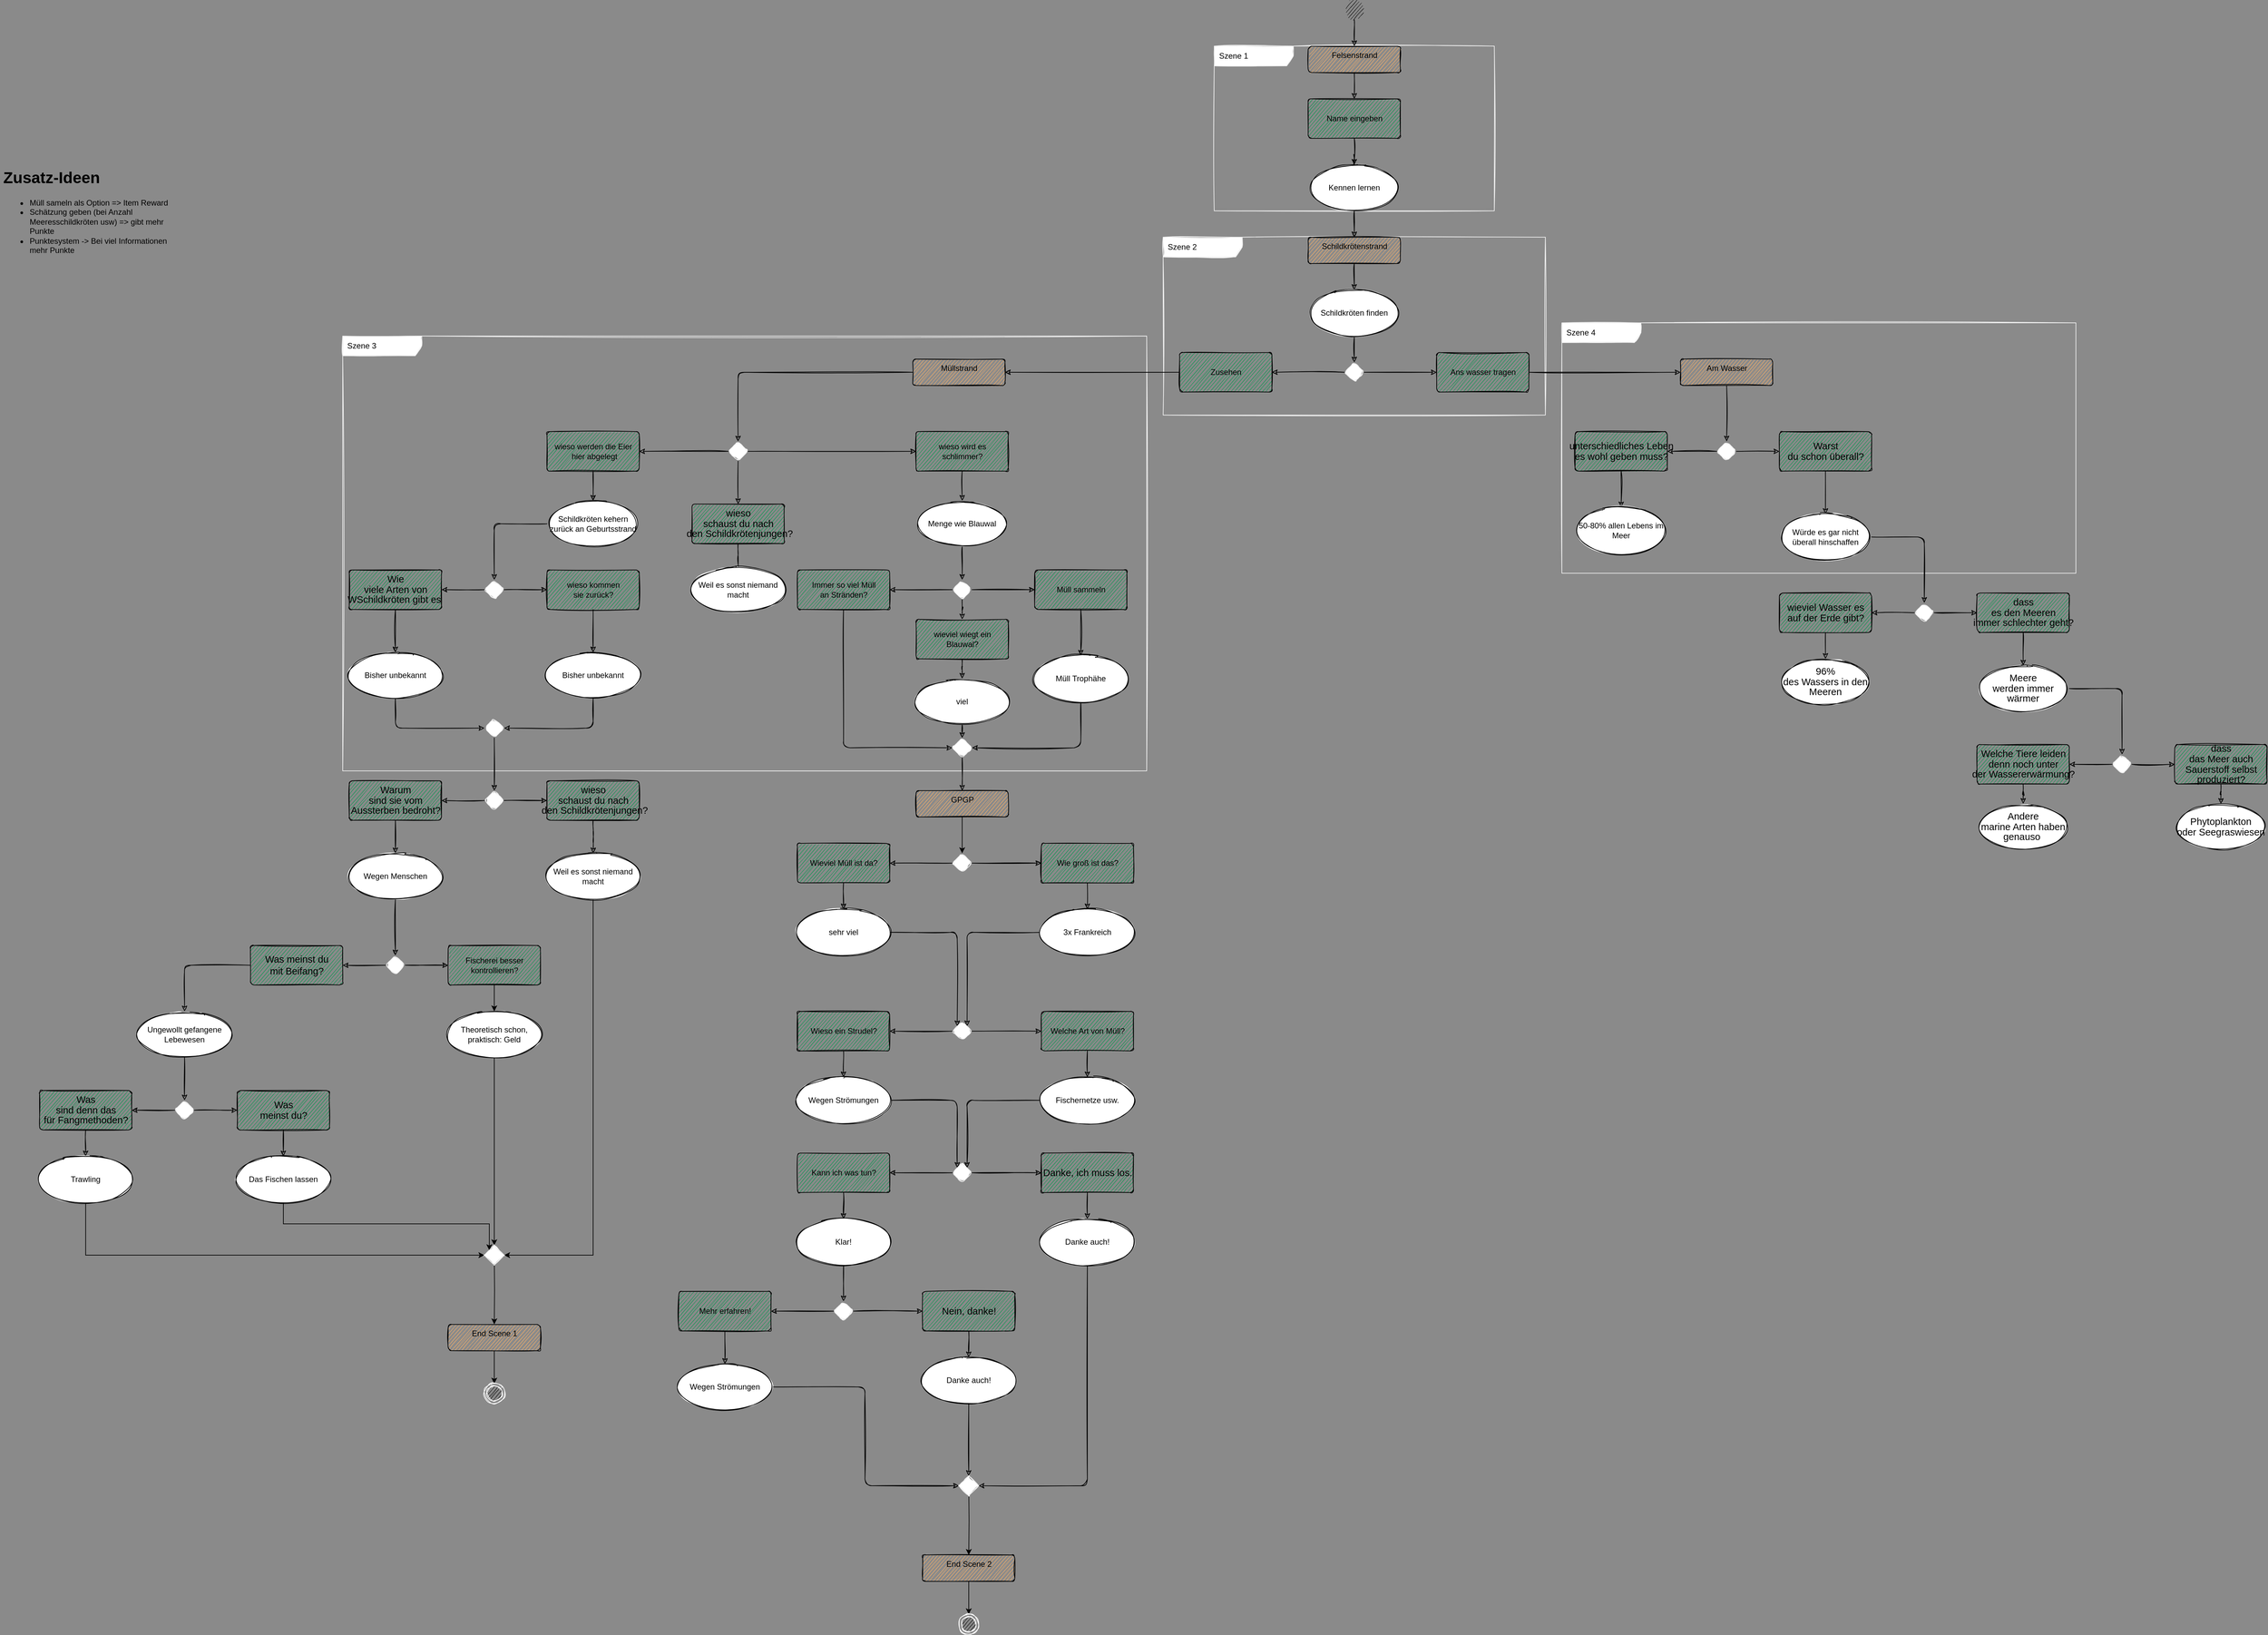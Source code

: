 <mxfile>
    <diagram id="oxPeWYvmzQ2fhBfpnkjk" name="Page-1">
        <mxGraphModel dx="3921" dy="726" grid="1" gridSize="10" guides="1" tooltips="1" connect="1" arrows="1" fold="1" page="1" pageScale="1" pageWidth="850" pageHeight="1100" background="#8A8A8A" math="0" shadow="0">
            <root>
                <mxCell id="0"/>
                <mxCell id="1" parent="0"/>
                <mxCell id="148" value="Szene 3&amp;nbsp;" style="shape=umlFrame;whiteSpace=wrap;html=1;width=120;height=30;boundedLbl=1;verticalAlign=middle;align=left;spacingLeft=5;strokeColor=#F0F0F0;rounded=1;sketch=1;" parent="1" vertex="1">
                    <mxGeometry x="-1360" y="550" width="1220" height="660" as="geometry"/>
                </mxCell>
                <mxCell id="146" value="Szene 4" style="shape=umlFrame;whiteSpace=wrap;html=1;width=120;height=30;boundedLbl=1;verticalAlign=middle;align=left;spacingLeft=5;strokeColor=#F0F0F0;rounded=1;sketch=1;" parent="1" vertex="1">
                    <mxGeometry x="490" y="530" width="780" height="380" as="geometry"/>
                </mxCell>
                <mxCell id="20" value="Szene 2" style="shape=umlFrame;whiteSpace=wrap;html=1;width=120;height=30;boundedLbl=1;verticalAlign=middle;align=left;spacingLeft=5;strokeColor=#F0F0F0;rounded=1;sketch=1;" parent="1" vertex="1">
                    <mxGeometry x="-115" y="400" width="580" height="270" as="geometry"/>
                </mxCell>
                <mxCell id="18" value="Szene 1" style="shape=umlFrame;whiteSpace=wrap;html=1;width=120;height=30;boundedLbl=1;verticalAlign=middle;align=left;spacingLeft=5;strokeColor=#F0F0F0;rounded=1;sketch=1;" parent="1" vertex="1">
                    <mxGeometry x="-37.5" y="110" width="425" height="250" as="geometry"/>
                </mxCell>
                <mxCell id="13" style="edgeStyle=orthogonalEdgeStyle;orthogonalLoop=1;jettySize=auto;html=1;entryX=0.5;entryY=0;entryDx=0;entryDy=0;sketch=1;" parent="1" source="2" target="12" edge="1">
                    <mxGeometry relative="1" as="geometry"/>
                </mxCell>
                <mxCell id="2" value="" style="ellipse;fillColor=#000000;strokeColor=none;rounded=1;sketch=1;" parent="1" vertex="1">
                    <mxGeometry x="160" y="40" width="30" height="30" as="geometry"/>
                </mxCell>
                <mxCell id="9" style="edgeStyle=orthogonalEdgeStyle;orthogonalLoop=1;jettySize=auto;html=1;sketch=1;" parent="1" source="4" target="8" edge="1">
                    <mxGeometry relative="1" as="geometry"/>
                </mxCell>
                <mxCell id="4" value="Name eingeben" style="html=1;align=center;verticalAlign=middle;absoluteArcSize=1;arcSize=10;dashed=0;fillColor=#00994D;rounded=1;sketch=1;" parent="1" vertex="1">
                    <mxGeometry x="105" y="190" width="140" height="60" as="geometry"/>
                </mxCell>
                <mxCell id="11" style="edgeStyle=orthogonalEdgeStyle;orthogonalLoop=1;jettySize=auto;html=1;entryX=0.5;entryY=0;entryDx=0;entryDy=0;sketch=1;" parent="1" source="8" edge="1">
                    <mxGeometry relative="1" as="geometry">
                        <mxPoint x="175" y="310" as="targetPoint"/>
                    </mxGeometry>
                </mxCell>
                <mxCell id="16" style="edgeStyle=orthogonalEdgeStyle;orthogonalLoop=1;jettySize=auto;html=1;entryX=0.5;entryY=0;entryDx=0;entryDy=0;sketch=1;" parent="1" source="8" target="15" edge="1">
                    <mxGeometry relative="1" as="geometry"/>
                </mxCell>
                <mxCell id="8" value="Kennen lernen" style="ellipse;whiteSpace=wrap;html=1;rounded=1;sketch=1;" parent="1" vertex="1">
                    <mxGeometry x="105" y="290" width="140" height="70" as="geometry"/>
                </mxCell>
                <mxCell id="14" style="edgeStyle=orthogonalEdgeStyle;orthogonalLoop=1;jettySize=auto;html=1;sketch=1;" parent="1" source="12" target="4" edge="1">
                    <mxGeometry relative="1" as="geometry"/>
                </mxCell>
                <mxCell id="12" value="Felsenstrand" style="html=1;align=center;verticalAlign=top;absoluteArcSize=1;arcSize=10;dashed=0;fillColor=#FFB366;rounded=1;sketch=1;" parent="1" vertex="1">
                    <mxGeometry x="105" y="110" width="140" height="40" as="geometry"/>
                </mxCell>
                <mxCell id="23" style="edgeStyle=orthogonalEdgeStyle;orthogonalLoop=1;jettySize=auto;html=1;sketch=1;" parent="1" source="15" target="22" edge="1">
                    <mxGeometry relative="1" as="geometry"/>
                </mxCell>
                <mxCell id="15" value="Schildkrötenstrand" style="html=1;align=center;verticalAlign=top;absoluteArcSize=1;arcSize=10;dashed=0;fillColor=#FFB366;rounded=1;sketch=1;" parent="1" vertex="1">
                    <mxGeometry x="105" y="400" width="140" height="40" as="geometry"/>
                </mxCell>
                <mxCell id="25" style="edgeStyle=orthogonalEdgeStyle;orthogonalLoop=1;jettySize=auto;html=1;entryX=0.5;entryY=0;entryDx=0;entryDy=0;sketch=1;" parent="1" source="22" target="24" edge="1">
                    <mxGeometry relative="1" as="geometry"/>
                </mxCell>
                <mxCell id="22" value="Schildkröten finden" style="ellipse;whiteSpace=wrap;html=1;rounded=1;sketch=1;" parent="1" vertex="1">
                    <mxGeometry x="105" y="480" width="140" height="70" as="geometry"/>
                </mxCell>
                <mxCell id="30" style="edgeStyle=orthogonalEdgeStyle;orthogonalLoop=1;jettySize=auto;html=1;sketch=1;" parent="1" source="24" target="28" edge="1">
                    <mxGeometry relative="1" as="geometry"/>
                </mxCell>
                <mxCell id="32" style="edgeStyle=orthogonalEdgeStyle;orthogonalLoop=1;jettySize=auto;html=1;sketch=1;" parent="1" source="24" target="31" edge="1">
                    <mxGeometry relative="1" as="geometry"/>
                </mxCell>
                <mxCell id="24" value="" style="rhombus;strokeColor=#F0F0F0;rounded=1;sketch=1;" parent="1" vertex="1">
                    <mxGeometry x="160" y="590" width="30" height="30" as="geometry"/>
                </mxCell>
                <mxCell id="34" style="edgeStyle=orthogonalEdgeStyle;orthogonalLoop=1;jettySize=auto;html=1;entryX=1;entryY=0.5;entryDx=0;entryDy=0;entryPerimeter=0;sketch=1;" parent="1" source="28" target="149" edge="1">
                    <mxGeometry relative="1" as="geometry">
                        <mxPoint x="-355" y="605" as="targetPoint"/>
                    </mxGeometry>
                </mxCell>
                <mxCell id="28" value="Zusehen" style="html=1;align=center;verticalAlign=middle;absoluteArcSize=1;arcSize=10;dashed=0;fillColor=#00994D;rounded=1;sketch=1;" parent="1" vertex="1">
                    <mxGeometry x="-90" y="575" width="140" height="60" as="geometry"/>
                </mxCell>
                <mxCell id="59" style="edgeStyle=orthogonalEdgeStyle;orthogonalLoop=1;jettySize=auto;html=1;entryX=0;entryY=0.5;entryDx=0;entryDy=0;sketch=1;" parent="1" source="31" target="147" edge="1">
                    <mxGeometry relative="1" as="geometry">
                        <mxPoint x="670" y="605" as="targetPoint"/>
                    </mxGeometry>
                </mxCell>
                <mxCell id="31" value="Ans wasser tragen" style="html=1;align=center;verticalAlign=middle;absoluteArcSize=1;arcSize=10;dashed=0;fillColor=#00994D;rounded=1;sketch=1;" parent="1" vertex="1">
                    <mxGeometry x="300" y="575" width="140" height="60" as="geometry"/>
                </mxCell>
                <mxCell id="36" style="edgeStyle=orthogonalEdgeStyle;orthogonalLoop=1;jettySize=auto;html=1;entryX=0.5;entryY=0;entryDx=0;entryDy=0;exitX=0;exitY=0.5;exitDx=0;exitDy=0;sketch=1;" parent="1" source="149" target="35" edge="1">
                    <mxGeometry relative="1" as="geometry">
                        <mxPoint x="-495" y="605" as="sourcePoint"/>
                    </mxGeometry>
                </mxCell>
                <mxCell id="38" style="edgeStyle=orthogonalEdgeStyle;orthogonalLoop=1;jettySize=auto;html=1;entryX=0;entryY=0.5;entryDx=0;entryDy=0;sketch=1;" parent="1" source="35" target="37" edge="1">
                    <mxGeometry relative="1" as="geometry"/>
                </mxCell>
                <mxCell id="40" style="edgeStyle=orthogonalEdgeStyle;orthogonalLoop=1;jettySize=auto;html=1;sketch=1;" parent="1" source="35" target="39" edge="1">
                    <mxGeometry relative="1" as="geometry"/>
                </mxCell>
                <mxCell id="122" style="edgeStyle=orthogonalEdgeStyle;orthogonalLoop=1;jettySize=auto;html=1;sketch=1;entryX=0.5;entryY=0;entryDx=0;entryDy=0;" parent="1" source="35" target="166" edge="1">
                    <mxGeometry relative="1" as="geometry">
                        <mxPoint x="-755" y="1245" as="targetPoint"/>
                    </mxGeometry>
                </mxCell>
                <mxCell id="35" value="" style="rhombus;strokeColor=#F0F0F0;rounded=1;sketch=1;" parent="1" vertex="1">
                    <mxGeometry x="-775" y="710" width="30" height="30" as="geometry"/>
                </mxCell>
                <mxCell id="43" style="edgeStyle=orthogonalEdgeStyle;orthogonalLoop=1;jettySize=auto;html=1;entryX=0.5;entryY=0;entryDx=0;entryDy=0;sketch=1;" parent="1" source="37" target="42" edge="1">
                    <mxGeometry relative="1" as="geometry"/>
                </mxCell>
                <mxCell id="37" value="wieso wird es &lt;br&gt;schlimmer?" style="html=1;align=center;verticalAlign=middle;absoluteArcSize=1;arcSize=10;dashed=0;fillColor=#00994D;rounded=1;sketch=1;" parent="1" vertex="1">
                    <mxGeometry x="-490" y="695" width="140" height="60" as="geometry"/>
                </mxCell>
                <mxCell id="96" style="edgeStyle=orthogonalEdgeStyle;orthogonalLoop=1;jettySize=auto;html=1;exitX=0.5;exitY=1;exitDx=0;exitDy=0;sketch=1;" parent="1" source="39" target="95" edge="1">
                    <mxGeometry relative="1" as="geometry"/>
                </mxCell>
                <mxCell id="39" value="wieso werden die Eier&lt;br&gt;&amp;nbsp;hier abgelegt" style="html=1;align=center;verticalAlign=middle;absoluteArcSize=1;arcSize=10;dashed=0;fillColor=#00994D;rounded=1;sketch=1;" parent="1" vertex="1">
                    <mxGeometry x="-1050" y="695" width="140" height="60" as="geometry"/>
                </mxCell>
                <mxCell id="46" style="edgeStyle=orthogonalEdgeStyle;orthogonalLoop=1;jettySize=auto;html=1;entryX=0.5;entryY=0;entryDx=0;entryDy=0;sketch=1;" parent="1" source="41" target="45" edge="1">
                    <mxGeometry relative="1" as="geometry"/>
                </mxCell>
                <mxCell id="53" value="" style="edgeStyle=orthogonalEdgeStyle;orthogonalLoop=1;jettySize=auto;html=1;sketch=1;" parent="1" source="41" target="47" edge="1">
                    <mxGeometry relative="1" as="geometry"/>
                </mxCell>
                <mxCell id="159" style="edgeStyle=orthogonalEdgeStyle;orthogonalLoop=1;jettySize=auto;html=1;entryX=0;entryY=0.5;entryDx=0;entryDy=0;sketch=1;" parent="1" source="41" target="158" edge="1">
                    <mxGeometry relative="1" as="geometry"/>
                </mxCell>
                <mxCell id="41" value="" style="rhombus;strokeColor=#F0F0F0;rounded=1;sketch=1;" parent="1" vertex="1">
                    <mxGeometry x="-435" y="920" width="30" height="30" as="geometry"/>
                </mxCell>
                <mxCell id="44" style="edgeStyle=orthogonalEdgeStyle;orthogonalLoop=1;jettySize=auto;html=1;entryX=0.5;entryY=0;entryDx=0;entryDy=0;sketch=1;" parent="1" source="42" target="41" edge="1">
                    <mxGeometry relative="1" as="geometry"/>
                </mxCell>
                <mxCell id="42" value="Menge wie Blauwal" style="ellipse;whiteSpace=wrap;html=1;rounded=1;sketch=1;" parent="1" vertex="1">
                    <mxGeometry x="-490" y="800" width="140" height="70" as="geometry"/>
                </mxCell>
                <mxCell id="52" style="edgeStyle=orthogonalEdgeStyle;orthogonalLoop=1;jettySize=auto;html=1;entryX=0.5;entryY=0;entryDx=0;entryDy=0;exitX=0.5;exitY=1;exitDx=0;exitDy=0;sketch=1;startArrow=none;" parent="1" source="182" target="150" edge="1">
                    <mxGeometry relative="1" as="geometry">
                        <mxPoint x="-405" y="1055" as="targetPoint"/>
                    </mxGeometry>
                </mxCell>
                <mxCell id="184" style="edgeStyle=orthogonalEdgeStyle;rounded=1;orthogonalLoop=1;jettySize=auto;html=1;startArrow=none;startFill=0;sketch=1;" edge="1" parent="1" source="45" target="182">
                    <mxGeometry relative="1" as="geometry"/>
                </mxCell>
                <mxCell id="45" value="wieviel wiegt ein &lt;br&gt;Blauwal?" style="html=1;align=center;verticalAlign=middle;absoluteArcSize=1;arcSize=10;dashed=0;fillColor=#00994D;rounded=1;sketch=1;" parent="1" vertex="1">
                    <mxGeometry x="-490" y="980" width="140" height="60" as="geometry"/>
                </mxCell>
                <mxCell id="57" style="edgeStyle=orthogonalEdgeStyle;orthogonalLoop=1;jettySize=auto;html=1;entryX=0;entryY=0.5;entryDx=0;entryDy=0;exitX=0.5;exitY=1;exitDx=0;exitDy=0;sketch=1;" parent="1" source="47" target="150" edge="1">
                    <mxGeometry relative="1" as="geometry">
                        <mxPoint x="-505" y="1100" as="targetPoint"/>
                    </mxGeometry>
                </mxCell>
                <mxCell id="47" value="Immer so viel Müll&lt;br&gt;an Stränden?" style="html=1;align=center;verticalAlign=middle;absoluteArcSize=1;arcSize=10;dashed=0;fillColor=#00994D;rounded=1;sketch=1;" parent="1" vertex="1">
                    <mxGeometry x="-670" y="905" width="140" height="60" as="geometry"/>
                </mxCell>
                <mxCell id="67" style="edgeStyle=orthogonalEdgeStyle;orthogonalLoop=1;jettySize=auto;html=1;entryX=0.5;entryY=0;entryDx=0;entryDy=0;exitX=0.5;exitY=1;exitDx=0;exitDy=0;sketch=1;" parent="1" source="147" target="64" edge="1">
                    <mxGeometry relative="1" as="geometry">
                        <mxPoint x="740" y="640" as="sourcePoint"/>
                    </mxGeometry>
                </mxCell>
                <mxCell id="62" style="edgeStyle=orthogonalEdgeStyle;orthogonalLoop=1;jettySize=auto;html=1;entryX=0;entryY=0.5;entryDx=0;entryDy=0;sketch=1;" parent="1" source="64" target="65" edge="1">
                    <mxGeometry relative="1" as="geometry"/>
                </mxCell>
                <mxCell id="63" style="edgeStyle=orthogonalEdgeStyle;orthogonalLoop=1;jettySize=auto;html=1;entryX=1;entryY=0.5;entryDx=0;entryDy=0;sketch=1;" parent="1" source="64" target="66" edge="1">
                    <mxGeometry relative="1" as="geometry">
                        <mxPoint x="530" y="725" as="targetPoint"/>
                    </mxGeometry>
                </mxCell>
                <mxCell id="64" value="" style="rhombus;strokeColor=#F0F0F0;rounded=1;sketch=1;" parent="1" vertex="1">
                    <mxGeometry x="725" y="710" width="30" height="30" as="geometry"/>
                </mxCell>
                <mxCell id="71" style="edgeStyle=orthogonalEdgeStyle;orthogonalLoop=1;jettySize=auto;html=1;entryX=0.5;entryY=0;entryDx=0;entryDy=0;sketch=1;" parent="1" source="65" target="70" edge="1">
                    <mxGeometry relative="1" as="geometry"/>
                </mxCell>
                <mxCell id="65" value="&lt;span lang=&quot;DE&quot; style=&quot;font-size: 11.0pt ; line-height: 107% ; font-family: &amp;#34;calibri&amp;#34; , sans-serif&quot;&gt;Warst&lt;br/&gt;du schon überall?&lt;/span&gt;" style="html=1;align=center;verticalAlign=middle;absoluteArcSize=1;arcSize=10;dashed=0;fillColor=#00994D;rounded=1;sketch=1;" parent="1" vertex="1">
                    <mxGeometry x="820" y="695" width="140" height="60" as="geometry"/>
                </mxCell>
                <mxCell id="69" style="edgeStyle=orthogonalEdgeStyle;orthogonalLoop=1;jettySize=auto;html=1;sketch=1;" parent="1" source="66" target="68" edge="1">
                    <mxGeometry relative="1" as="geometry"/>
                </mxCell>
                <mxCell id="66" value="&lt;span lang=&quot;DE&quot; style=&quot;font-size: 11.0pt ; line-height: 107% ; font-family: &amp;#34;calibri&amp;#34; , sans-serif&quot;&gt;unterschiedliches Leben &lt;br&gt;es wohl geben muss?&lt;/span&gt;" style="html=1;align=center;verticalAlign=middle;absoluteArcSize=1;arcSize=10;dashed=0;fillColor=#00994D;rounded=1;sketch=1;" parent="1" vertex="1">
                    <mxGeometry x="510" y="695" width="140" height="60" as="geometry"/>
                </mxCell>
                <mxCell id="68" value="50-80% allen Lebens im Meer" style="ellipse;whiteSpace=wrap;html=1;rounded=1;sketch=1;" parent="1" vertex="1">
                    <mxGeometry x="510" y="810" width="140" height="70" as="geometry"/>
                </mxCell>
                <mxCell id="79" style="edgeStyle=orthogonalEdgeStyle;orthogonalLoop=1;jettySize=auto;html=1;entryX=0.5;entryY=0;entryDx=0;entryDy=0;sketch=1;" parent="1" source="70" target="76" edge="1">
                    <mxGeometry relative="1" as="geometry"/>
                </mxCell>
                <mxCell id="70" value="Würde es gar nicht überall hinschaffen" style="ellipse;whiteSpace=wrap;html=1;rounded=1;sketch=1;" parent="1" vertex="1">
                    <mxGeometry x="820" y="820" width="140" height="70" as="geometry"/>
                </mxCell>
                <mxCell id="74" style="edgeStyle=orthogonalEdgeStyle;orthogonalLoop=1;jettySize=auto;html=1;entryX=0;entryY=0.5;entryDx=0;entryDy=0;sketch=1;" parent="1" source="76" target="77" edge="1">
                    <mxGeometry relative="1" as="geometry"/>
                </mxCell>
                <mxCell id="75" style="edgeStyle=orthogonalEdgeStyle;orthogonalLoop=1;jettySize=auto;html=1;sketch=1;" parent="1" source="76" target="78" edge="1">
                    <mxGeometry relative="1" as="geometry"/>
                </mxCell>
                <mxCell id="76" value="" style="rhombus;strokeColor=#F0F0F0;rounded=1;sketch=1;" parent="1" vertex="1">
                    <mxGeometry x="1025" y="955" width="30" height="30" as="geometry"/>
                </mxCell>
                <mxCell id="83" style="edgeStyle=orthogonalEdgeStyle;orthogonalLoop=1;jettySize=auto;html=1;entryX=0.5;entryY=0;entryDx=0;entryDy=0;sketch=1;" parent="1" source="77" target="82" edge="1">
                    <mxGeometry relative="1" as="geometry"/>
                </mxCell>
                <mxCell id="77" value="&lt;span lang=&quot;DE&quot; style=&quot;font-size: 11.0pt ; line-height: 107% ; font-family: &amp;#34;calibri&amp;#34; , sans-serif&quot;&gt;dass&lt;br/&gt;es den Meeren &lt;br&gt;immer schlechter geht?&lt;/span&gt;" style="html=1;align=center;verticalAlign=middle;absoluteArcSize=1;arcSize=10;dashed=0;fillColor=#00994D;rounded=1;sketch=1;" parent="1" vertex="1">
                    <mxGeometry x="1120" y="940" width="140" height="60" as="geometry"/>
                </mxCell>
                <mxCell id="81" style="edgeStyle=orthogonalEdgeStyle;orthogonalLoop=1;jettySize=auto;html=1;entryX=0.5;entryY=0;entryDx=0;entryDy=0;sketch=1;" parent="1" source="78" target="80" edge="1">
                    <mxGeometry relative="1" as="geometry"/>
                </mxCell>
                <mxCell id="78" value="&lt;span lang=&quot;DE&quot; style=&quot;font-size: 11.0pt ; line-height: 107% ; font-family: &amp;#34;calibri&amp;#34; , sans-serif&quot;&gt;&lt;span lang=&quot;DE&quot; style=&quot;font-size: 11.0pt ; line-height: 107% ; font-family: &amp;#34;calibri&amp;#34; , sans-serif&quot;&gt;wieviel Wasser es &lt;br&gt;auf der Erde gibt?&lt;/span&gt;&lt;br&gt;&lt;/span&gt;" style="html=1;align=center;verticalAlign=middle;absoluteArcSize=1;arcSize=10;dashed=0;fillColor=#00994D;rounded=1;sketch=1;" parent="1" vertex="1">
                    <mxGeometry x="820" y="940" width="140" height="60" as="geometry"/>
                </mxCell>
                <mxCell id="80" value="&lt;span lang=&quot;DE&quot; style=&quot;font-size: 11.0pt ; line-height: 107% ; font-family: &amp;#34;calibri&amp;#34; , sans-serif&quot;&gt;96%&lt;br/&gt;des Wassers in den Meeren&lt;/span&gt;" style="ellipse;whiteSpace=wrap;html=1;rounded=1;sketch=1;" parent="1" vertex="1">
                    <mxGeometry x="820" y="1040" width="140" height="70" as="geometry"/>
                </mxCell>
                <mxCell id="90" style="edgeStyle=orthogonalEdgeStyle;orthogonalLoop=1;jettySize=auto;html=1;entryX=0.5;entryY=0;entryDx=0;entryDy=0;sketch=1;" parent="1" source="82" target="86" edge="1">
                    <mxGeometry relative="1" as="geometry"/>
                </mxCell>
                <mxCell id="82" value="&lt;span lang=&quot;DE&quot; style=&quot;font-size: 11.0pt ; line-height: 107% ; font-family: &amp;#34;calibri&amp;#34; , sans-serif&quot;&gt;&lt;span lang=&quot;DE&quot; style=&quot;font-size: 11.0pt ; line-height: 107% ; font-family: &amp;#34;calibri&amp;#34; , sans-serif&quot;&gt;Meere&lt;br/&gt;werden immer wärmer&lt;/span&gt;&lt;br&gt;&lt;/span&gt;" style="ellipse;whiteSpace=wrap;html=1;rounded=1;sketch=1;" parent="1" vertex="1">
                    <mxGeometry x="1120" y="1050" width="140" height="70" as="geometry"/>
                </mxCell>
                <mxCell id="84" style="edgeStyle=orthogonalEdgeStyle;orthogonalLoop=1;jettySize=auto;html=1;entryX=0;entryY=0.5;entryDx=0;entryDy=0;sketch=1;" parent="1" source="86" target="87" edge="1">
                    <mxGeometry relative="1" as="geometry"/>
                </mxCell>
                <mxCell id="85" style="edgeStyle=orthogonalEdgeStyle;orthogonalLoop=1;jettySize=auto;html=1;sketch=1;" parent="1" source="86" target="88" edge="1">
                    <mxGeometry relative="1" as="geometry"/>
                </mxCell>
                <mxCell id="86" value="" style="rhombus;strokeColor=#F0F0F0;rounded=1;sketch=1;" parent="1" vertex="1">
                    <mxGeometry x="1325" y="1185" width="30" height="30" as="geometry"/>
                </mxCell>
                <mxCell id="94" style="edgeStyle=orthogonalEdgeStyle;orthogonalLoop=1;jettySize=auto;html=1;entryX=0.5;entryY=0;entryDx=0;entryDy=0;sketch=1;" parent="1" source="87" target="93" edge="1">
                    <mxGeometry relative="1" as="geometry"/>
                </mxCell>
                <mxCell id="87" value="&lt;span lang=&quot;DE&quot; style=&quot;font-size: 11.0pt ; line-height: 107% ; font-family: &amp;#34;calibri&amp;#34; , sans-serif&quot;&gt;dass&lt;br/&gt;das Meer auch &lt;br&gt;Sauerstoff selbst &lt;br&gt;produziert?&lt;/span&gt;" style="html=1;align=center;verticalAlign=middle;absoluteArcSize=1;arcSize=10;dashed=0;fillColor=#00994D;rounded=1;sketch=1;" parent="1" vertex="1">
                    <mxGeometry x="1420" y="1170" width="140" height="60" as="geometry"/>
                </mxCell>
                <mxCell id="92" style="edgeStyle=orthogonalEdgeStyle;orthogonalLoop=1;jettySize=auto;html=1;sketch=1;" parent="1" source="88" target="91" edge="1">
                    <mxGeometry relative="1" as="geometry"/>
                </mxCell>
                <mxCell id="88" value="&lt;span lang=&quot;DE&quot; style=&quot;font-size: 11.0pt ; line-height: 107% ; font-family: &amp;#34;calibri&amp;#34; , sans-serif&quot;&gt;&lt;span lang=&quot;DE&quot; style=&quot;font-size: 11.0pt ; line-height: 107% ; font-family: &amp;#34;calibri&amp;#34; , sans-serif&quot;&gt;Welche Tiere leiden &lt;br&gt;denn noch unter &lt;br&gt;der Wassererwärmung?&lt;/span&gt;&lt;br&gt;&lt;/span&gt;" style="html=1;align=center;verticalAlign=middle;absoluteArcSize=1;arcSize=10;dashed=0;fillColor=#00994D;rounded=1;sketch=1;" parent="1" vertex="1">
                    <mxGeometry x="1120" y="1170" width="140" height="60" as="geometry"/>
                </mxCell>
                <mxCell id="91" value="&lt;span lang=&quot;DE&quot; style=&quot;font-size: 11.0pt ; line-height: 107% ; font-family: &amp;#34;calibri&amp;#34; , sans-serif&quot;&gt;&lt;span lang=&quot;DE&quot; style=&quot;font-size: 11.0pt ; line-height: 107% ; font-family: &amp;#34;calibri&amp;#34; , sans-serif&quot;&gt;Andere&lt;br/&gt;marine Arten haben genauso&amp;nbsp;&lt;/span&gt;&lt;br&gt;&lt;/span&gt;" style="ellipse;whiteSpace=wrap;html=1;rounded=1;sketch=1;" parent="1" vertex="1">
                    <mxGeometry x="1120" y="1260" width="140" height="70" as="geometry"/>
                </mxCell>
                <mxCell id="93" value="&lt;span lang=&quot;DE&quot; style=&quot;font-size: 11.0pt ; line-height: 107% ; font-family: &amp;#34;calibri&amp;#34; , sans-serif&quot;&gt;&lt;span lang=&quot;DE&quot; style=&quot;font-size: 11.0pt ; line-height: 107% ; font-family: &amp;#34;calibri&amp;#34; , sans-serif&quot;&gt;Phytoplankton&lt;br&gt;oder&amp;nbsp;&lt;/span&gt;&lt;span lang=&quot;DE&quot; style=&quot;font-size: 11.0pt ; line-height: 107% ; font-family: &amp;#34;calibri&amp;#34; , sans-serif&quot;&gt;Seegraswiesen&lt;/span&gt;&lt;br&gt;&lt;/span&gt;" style="ellipse;whiteSpace=wrap;html=1;rounded=1;sketch=1;" parent="1" vertex="1">
                    <mxGeometry x="1420" y="1260" width="140" height="70" as="geometry"/>
                </mxCell>
                <mxCell id="102" style="edgeStyle=orthogonalEdgeStyle;orthogonalLoop=1;jettySize=auto;html=1;entryX=0.5;entryY=0;entryDx=0;entryDy=0;sketch=1;" parent="1" source="95" target="99" edge="1">
                    <mxGeometry relative="1" as="geometry"/>
                </mxCell>
                <mxCell id="95" value="Schildkröten kehern zurück an Geburtsstrand" style="ellipse;whiteSpace=wrap;html=1;rounded=1;sketch=1;" parent="1" vertex="1">
                    <mxGeometry x="-1050" y="800" width="140" height="70" as="geometry"/>
                </mxCell>
                <mxCell id="97" style="edgeStyle=orthogonalEdgeStyle;orthogonalLoop=1;jettySize=auto;html=1;entryX=0;entryY=0.5;entryDx=0;entryDy=0;sketch=1;" parent="1" source="99" target="100" edge="1">
                    <mxGeometry relative="1" as="geometry"/>
                </mxCell>
                <mxCell id="98" style="edgeStyle=orthogonalEdgeStyle;orthogonalLoop=1;jettySize=auto;html=1;sketch=1;" parent="1" source="99" target="101" edge="1">
                    <mxGeometry relative="1" as="geometry"/>
                </mxCell>
                <mxCell id="99" value="" style="rhombus;strokeColor=#F0F0F0;rounded=1;sketch=1;" parent="1" vertex="1">
                    <mxGeometry x="-1145" y="920" width="30" height="30" as="geometry"/>
                </mxCell>
                <mxCell id="104" style="edgeStyle=orthogonalEdgeStyle;orthogonalLoop=1;jettySize=auto;html=1;sketch=1;" parent="1" source="100" target="103" edge="1">
                    <mxGeometry relative="1" as="geometry"/>
                </mxCell>
                <mxCell id="100" value="wieso kommen&lt;br&gt;sie zurück?" style="html=1;align=center;verticalAlign=middle;absoluteArcSize=1;arcSize=10;dashed=0;fillColor=#00994D;rounded=1;sketch=1;" parent="1" vertex="1">
                    <mxGeometry x="-1050" y="905" width="140" height="60" as="geometry"/>
                </mxCell>
                <mxCell id="106" style="edgeStyle=orthogonalEdgeStyle;orthogonalLoop=1;jettySize=auto;html=1;entryX=0.5;entryY=0;entryDx=0;entryDy=0;sketch=1;" parent="1" source="101" target="105" edge="1">
                    <mxGeometry relative="1" as="geometry"/>
                </mxCell>
                <mxCell id="101" value="&lt;span lang=&quot;DE&quot; style=&quot;font-size: 11.0pt ; line-height: 107% ; font-family: &amp;#34;calibri&amp;#34; , sans-serif&quot;&gt;Wie&lt;br/&gt;viele Arten von &lt;br&gt;WSchildkröten gibt es&amp;nbsp;&lt;/span&gt;" style="html=1;align=center;verticalAlign=middle;absoluteArcSize=1;arcSize=10;dashed=0;fillColor=#00994D;rounded=1;sketch=1;" parent="1" vertex="1">
                    <mxGeometry x="-1350" y="905" width="140" height="60" as="geometry"/>
                </mxCell>
                <mxCell id="109" style="edgeStyle=orthogonalEdgeStyle;orthogonalLoop=1;jettySize=auto;html=1;entryX=1;entryY=0.5;entryDx=0;entryDy=0;exitX=0.5;exitY=1;exitDx=0;exitDy=0;sketch=1;" parent="1" source="103" target="107" edge="1">
                    <mxGeometry relative="1" as="geometry"/>
                </mxCell>
                <mxCell id="103" value="Bisher unbekannt" style="ellipse;whiteSpace=wrap;html=1;rounded=1;sketch=1;" parent="1" vertex="1">
                    <mxGeometry x="-1050" y="1030" width="140" height="70" as="geometry"/>
                </mxCell>
                <mxCell id="108" style="edgeStyle=orthogonalEdgeStyle;orthogonalLoop=1;jettySize=auto;html=1;entryX=0;entryY=0.5;entryDx=0;entryDy=0;exitX=0.5;exitY=1;exitDx=0;exitDy=0;sketch=1;" parent="1" source="105" target="107" edge="1">
                    <mxGeometry relative="1" as="geometry"/>
                </mxCell>
                <mxCell id="105" value="Bisher unbekannt" style="ellipse;whiteSpace=wrap;html=1;rounded=1;sketch=1;" parent="1" vertex="1">
                    <mxGeometry x="-1350" y="1030" width="140" height="70" as="geometry"/>
                </mxCell>
                <mxCell id="118" style="edgeStyle=orthogonalEdgeStyle;orthogonalLoop=1;jettySize=auto;html=1;entryX=0.5;entryY=0;entryDx=0;entryDy=0;sketch=1;" parent="1" source="107" target="115" edge="1">
                    <mxGeometry relative="1" as="geometry"/>
                </mxCell>
                <mxCell id="107" value="" style="rhombus;strokeColor=#F0F0F0;rounded=1;sketch=1;" parent="1" vertex="1">
                    <mxGeometry x="-1145" y="1130" width="30" height="30" as="geometry"/>
                </mxCell>
                <mxCell id="127" style="edgeStyle=orthogonalEdgeStyle;orthogonalLoop=1;jettySize=auto;html=1;entryX=0.5;entryY=0;entryDx=0;entryDy=0;sketch=1;" parent="1" target="126" edge="1">
                    <mxGeometry relative="1" as="geometry">
                        <mxPoint x="-980" y="1285" as="sourcePoint"/>
                    </mxGeometry>
                </mxCell>
                <mxCell id="111" value="&lt;span lang=&quot;DE&quot; style=&quot;font-size: 11.0pt ; line-height: 107% ; font-family: &amp;#34;calibri&amp;#34; , sans-serif&quot;&gt;wieso&lt;br/&gt;schaust du nach&lt;br&gt;&amp;nbsp;den Schildkrötenjungen?&lt;/span&gt;" style="html=1;align=center;verticalAlign=middle;absoluteArcSize=1;arcSize=10;dashed=0;fillColor=#00994D;rounded=1;sketch=1;" parent="1" vertex="1">
                    <mxGeometry x="-1050" y="1225" width="140" height="60" as="geometry"/>
                </mxCell>
                <mxCell id="113" style="edgeStyle=orthogonalEdgeStyle;orthogonalLoop=1;jettySize=auto;html=1;sketch=1;entryX=0;entryY=0.5;entryDx=0;entryDy=0;" parent="1" source="115" target="111" edge="1">
                    <mxGeometry relative="1" as="geometry">
                        <mxPoint x="-1030" y="1255" as="targetPoint"/>
                    </mxGeometry>
                </mxCell>
                <mxCell id="114" style="edgeStyle=orthogonalEdgeStyle;orthogonalLoop=1;jettySize=auto;html=1;sketch=1;entryX=1;entryY=0.5;entryDx=0;entryDy=0;" parent="1" source="115" target="117" edge="1">
                    <mxGeometry relative="1" as="geometry">
                        <mxPoint x="-1240" y="1240" as="targetPoint"/>
                    </mxGeometry>
                </mxCell>
                <mxCell id="115" value="" style="rhombus;strokeColor=#F0F0F0;rounded=1;sketch=1;" parent="1" vertex="1">
                    <mxGeometry x="-1145" y="1240" width="30" height="30" as="geometry"/>
                </mxCell>
                <mxCell id="125" style="edgeStyle=orthogonalEdgeStyle;orthogonalLoop=1;jettySize=auto;html=1;entryX=0.5;entryY=0;entryDx=0;entryDy=0;sketch=1;exitX=0.5;exitY=1;exitDx=0;exitDy=0;" parent="1" source="117" target="124" edge="1">
                    <mxGeometry relative="1" as="geometry">
                        <mxPoint x="-1280" y="1285" as="sourcePoint"/>
                    </mxGeometry>
                </mxCell>
                <mxCell id="117" value="&lt;span lang=&quot;DE&quot; style=&quot;font-size: 11.0pt ; line-height: 107% ; font-family: &amp;#34;calibri&amp;#34; , sans-serif&quot;&gt;Warum&lt;br/&gt;sind sie vom&lt;br&gt;Aussterben bedroht?&lt;/span&gt;" style="html=1;align=center;verticalAlign=middle;absoluteArcSize=1;arcSize=10;dashed=0;fillColor=#00994D;rounded=1;sketch=1;" parent="1" vertex="1">
                    <mxGeometry x="-1350" y="1225" width="140" height="60" as="geometry"/>
                </mxCell>
                <mxCell id="134" style="edgeStyle=orthogonalEdgeStyle;orthogonalLoop=1;jettySize=auto;html=1;entryX=0.5;entryY=0;entryDx=0;entryDy=0;sketch=1;" parent="1" source="124" target="130" edge="1">
                    <mxGeometry relative="1" as="geometry"/>
                </mxCell>
                <mxCell id="124" value="Wegen Menschen" style="ellipse;whiteSpace=wrap;html=1;rounded=1;sketch=1;" parent="1" vertex="1">
                    <mxGeometry x="-1350" y="1335" width="140" height="70" as="geometry"/>
                </mxCell>
                <mxCell id="172" style="edgeStyle=orthogonalEdgeStyle;rounded=0;orthogonalLoop=1;jettySize=auto;html=1;entryX=1;entryY=0.5;entryDx=0;entryDy=0;exitX=0.5;exitY=1;exitDx=0;exitDy=0;" parent="1" source="126" target="168" edge="1">
                    <mxGeometry relative="1" as="geometry"/>
                </mxCell>
                <mxCell id="126" value="Weil es sonst niemand macht" style="ellipse;whiteSpace=wrap;html=1;rounded=1;sketch=1;" parent="1" vertex="1">
                    <mxGeometry x="-1050" y="1335" width="140" height="70" as="geometry"/>
                </mxCell>
                <mxCell id="128" style="edgeStyle=orthogonalEdgeStyle;orthogonalLoop=1;jettySize=auto;html=1;entryX=0;entryY=0.5;entryDx=0;entryDy=0;sketch=1;" parent="1" source="130" target="131" edge="1">
                    <mxGeometry relative="1" as="geometry"/>
                </mxCell>
                <mxCell id="129" style="edgeStyle=orthogonalEdgeStyle;orthogonalLoop=1;jettySize=auto;html=1;sketch=1;" parent="1" source="130" target="132" edge="1">
                    <mxGeometry relative="1" as="geometry"/>
                </mxCell>
                <mxCell id="130" value="" style="rhombus;strokeColor=#F0F0F0;rounded=1;sketch=1;" parent="1" vertex="1">
                    <mxGeometry x="-1295" y="1490" width="30" height="30" as="geometry"/>
                </mxCell>
                <mxCell id="171" style="edgeStyle=orthogonalEdgeStyle;rounded=0;orthogonalLoop=1;jettySize=auto;html=1;entryX=0.5;entryY=0;entryDx=0;entryDy=0;exitX=0.5;exitY=1;exitDx=0;exitDy=0;" parent="1" source="173" target="168" edge="1">
                    <mxGeometry relative="1" as="geometry">
                        <mxPoint x="-1130" y="1650" as="sourcePoint"/>
                    </mxGeometry>
                </mxCell>
                <mxCell id="174" style="edgeStyle=orthogonalEdgeStyle;rounded=0;orthogonalLoop=1;jettySize=auto;html=1;" parent="1" source="131" target="173" edge="1">
                    <mxGeometry relative="1" as="geometry"/>
                </mxCell>
                <mxCell id="131" value="Fischerei besser &lt;br&gt;kontrollieren?" style="html=1;align=center;verticalAlign=middle;absoluteArcSize=1;arcSize=10;dashed=0;fillColor=#00994D;rounded=1;sketch=1;" parent="1" vertex="1">
                    <mxGeometry x="-1200" y="1475" width="140" height="60" as="geometry"/>
                </mxCell>
                <mxCell id="136" style="edgeStyle=orthogonalEdgeStyle;orthogonalLoop=1;jettySize=auto;html=1;entryX=0.5;entryY=0;entryDx=0;entryDy=0;sketch=1;" parent="1" source="132" target="135" edge="1">
                    <mxGeometry relative="1" as="geometry"/>
                </mxCell>
                <mxCell id="132" value="&lt;font face=&quot;calibri, sans-serif&quot;&gt;&lt;span style=&quot;font-size: 14.667px&quot;&gt;Was meinst du &lt;br&gt;mit Beifang?&lt;/span&gt;&lt;/font&gt;" style="html=1;align=center;verticalAlign=middle;absoluteArcSize=1;arcSize=10;dashed=0;fillColor=#00994D;rounded=1;sketch=1;" parent="1" vertex="1">
                    <mxGeometry x="-1500" y="1475" width="140" height="60" as="geometry"/>
                </mxCell>
                <mxCell id="142" style="edgeStyle=orthogonalEdgeStyle;orthogonalLoop=1;jettySize=auto;html=1;entryX=0.5;entryY=0;entryDx=0;entryDy=0;sketch=1;" parent="1" source="135" target="139" edge="1">
                    <mxGeometry relative="1" as="geometry"/>
                </mxCell>
                <mxCell id="135" value="Ungewollt gefangene Lebewesen" style="ellipse;whiteSpace=wrap;html=1;rounded=1;sketch=1;" parent="1" vertex="1">
                    <mxGeometry x="-1670" y="1575" width="140" height="70" as="geometry"/>
                </mxCell>
                <mxCell id="137" style="edgeStyle=orthogonalEdgeStyle;orthogonalLoop=1;jettySize=auto;html=1;entryX=0;entryY=0.5;entryDx=0;entryDy=0;sketch=1;" parent="1" source="139" target="140" edge="1">
                    <mxGeometry relative="1" as="geometry"/>
                </mxCell>
                <mxCell id="138" style="edgeStyle=orthogonalEdgeStyle;orthogonalLoop=1;jettySize=auto;html=1;sketch=1;" parent="1" source="139" target="141" edge="1">
                    <mxGeometry relative="1" as="geometry"/>
                </mxCell>
                <mxCell id="139" value="" style="rhombus;strokeColor=#F0F0F0;rounded=1;sketch=1;" parent="1" vertex="1">
                    <mxGeometry x="-1615" y="1710" width="30" height="30" as="geometry"/>
                </mxCell>
                <mxCell id="144" style="edgeStyle=orthogonalEdgeStyle;orthogonalLoop=1;jettySize=auto;html=1;sketch=1;" parent="1" source="140" target="143" edge="1">
                    <mxGeometry relative="1" as="geometry"/>
                </mxCell>
                <mxCell id="140" value="&lt;span lang=&quot;DE&quot; style=&quot;font-size: 11.0pt ; line-height: 107% ; font-family: &amp;#34;calibri&amp;#34; , sans-serif&quot;&gt;Was&lt;br/&gt;meinst du?&lt;/span&gt;" style="html=1;align=center;verticalAlign=middle;absoluteArcSize=1;arcSize=10;dashed=0;fillColor=#00994D;rounded=1;sketch=1;" parent="1" vertex="1">
                    <mxGeometry x="-1520" y="1695" width="140" height="60" as="geometry"/>
                </mxCell>
                <mxCell id="155" style="edgeStyle=orthogonalEdgeStyle;orthogonalLoop=1;jettySize=auto;html=1;entryX=0.5;entryY=0;entryDx=0;entryDy=0;sketch=1;" parent="1" source="141" target="145" edge="1">
                    <mxGeometry relative="1" as="geometry"/>
                </mxCell>
                <mxCell id="141" value="&lt;span lang=&quot;DE&quot; style=&quot;font-size: 11.0pt ; line-height: 107% ; font-family: &amp;#34;calibri&amp;#34; , sans-serif&quot;&gt;Was&lt;br/&gt;sind denn das &lt;br&gt;für Fangmethoden?&lt;/span&gt;" style="html=1;align=center;verticalAlign=middle;absoluteArcSize=1;arcSize=10;dashed=0;fillColor=#00994D;rounded=1;sketch=1;" parent="1" vertex="1">
                    <mxGeometry x="-1820" y="1695" width="140" height="60" as="geometry"/>
                </mxCell>
                <mxCell id="170" style="edgeStyle=orthogonalEdgeStyle;rounded=0;orthogonalLoop=1;jettySize=auto;html=1;entryX=0;entryY=0;entryDx=0;entryDy=0;exitX=0.5;exitY=1;exitDx=0;exitDy=0;" parent="1" source="143" target="168" edge="1">
                    <mxGeometry relative="1" as="geometry"/>
                </mxCell>
                <mxCell id="143" value="Das Fischen lassen" style="ellipse;whiteSpace=wrap;html=1;rounded=1;sketch=1;" parent="1" vertex="1">
                    <mxGeometry x="-1520" y="1795" width="140" height="70" as="geometry"/>
                </mxCell>
                <mxCell id="169" style="edgeStyle=orthogonalEdgeStyle;rounded=0;orthogonalLoop=1;jettySize=auto;html=1;entryX=0;entryY=0.5;entryDx=0;entryDy=0;exitX=0.5;exitY=1;exitDx=0;exitDy=0;" parent="1" source="145" target="168" edge="1">
                    <mxGeometry relative="1" as="geometry"/>
                </mxCell>
                <mxCell id="145" value="Trawling" style="ellipse;whiteSpace=wrap;html=1;rounded=1;sketch=1;" parent="1" vertex="1">
                    <mxGeometry x="-1820" y="1795" width="140" height="70" as="geometry"/>
                </mxCell>
                <mxCell id="147" value="Am Wasser" style="html=1;align=center;verticalAlign=top;absoluteArcSize=1;arcSize=10;dashed=0;fillColor=#FFB366;rounded=1;sketch=1;" parent="1" vertex="1">
                    <mxGeometry x="670" y="585" width="140" height="40" as="geometry"/>
                </mxCell>
                <mxCell id="149" value="Müllstrand" style="html=1;align=center;verticalAlign=top;absoluteArcSize=1;arcSize=10;dashed=0;fillColor=#FFB366;rounded=1;sketch=1;" parent="1" vertex="1">
                    <mxGeometry x="-495" y="585" width="140" height="40" as="geometry"/>
                </mxCell>
                <mxCell id="152" style="edgeStyle=orthogonalEdgeStyle;orthogonalLoop=1;jettySize=auto;html=1;entryX=0.5;entryY=0;entryDx=0;entryDy=0;sketch=1;" parent="1" source="150" target="151" edge="1">
                    <mxGeometry relative="1" as="geometry"/>
                </mxCell>
                <mxCell id="150" value="" style="rhombus;strokeColor=#F0F0F0;rounded=1;sketch=1;" parent="1" vertex="1">
                    <mxGeometry x="-435" y="1160" width="30" height="30" as="geometry"/>
                </mxCell>
                <mxCell id="180" style="edgeStyle=orthogonalEdgeStyle;rounded=0;orthogonalLoop=1;jettySize=auto;html=1;entryX=0.5;entryY=0;entryDx=0;entryDy=0;" edge="1" parent="1" source="151" target="179">
                    <mxGeometry relative="1" as="geometry"/>
                </mxCell>
                <mxCell id="151" value="GPGP" style="html=1;align=center;verticalAlign=top;absoluteArcSize=1;arcSize=10;dashed=0;fillColor=#FFB366;rounded=1;sketch=1;" parent="1" vertex="1">
                    <mxGeometry x="-490" y="1240" width="140" height="40" as="geometry"/>
                </mxCell>
                <mxCell id="156" value="&lt;h1&gt;Zusatz-Ideen&lt;/h1&gt;&lt;p&gt;&lt;/p&gt;&lt;ul&gt;&lt;li&gt;Müll sameln als Option =&amp;gt; Item Reward&lt;/li&gt;&lt;li&gt;Schätzung geben (bei Anzahl Meeresschildkröten usw) =&amp;gt; gibt mehr Punkte&lt;/li&gt;&lt;li&gt;Punktesystem -&amp;gt; Bei viel Informationen mehr Punkte&lt;/li&gt;&lt;/ul&gt;&lt;p&gt;&lt;/p&gt;" style="text;html=1;strokeColor=none;fillColor=none;spacing=5;spacingTop=-20;whiteSpace=wrap;overflow=hidden;rounded=1;sketch=1;" parent="1" vertex="1">
                    <mxGeometry x="-1880" y="290" width="270" height="220" as="geometry"/>
                </mxCell>
                <mxCell id="163" style="edgeStyle=orthogonalEdgeStyle;orthogonalLoop=1;jettySize=auto;html=1;entryX=0.5;entryY=0;entryDx=0;entryDy=0;sketch=1;" parent="1" source="158" target="161" edge="1">
                    <mxGeometry relative="1" as="geometry"/>
                </mxCell>
                <mxCell id="158" value="Müll sammeln" style="html=1;align=center;verticalAlign=middle;absoluteArcSize=1;arcSize=10;dashed=0;fillColor=#00994D;rounded=1;sketch=1;" parent="1" vertex="1">
                    <mxGeometry x="-310" y="905" width="140" height="60" as="geometry"/>
                </mxCell>
                <mxCell id="162" style="edgeStyle=orthogonalEdgeStyle;orthogonalLoop=1;jettySize=auto;html=1;entryX=1;entryY=0.5;entryDx=0;entryDy=0;exitX=0.5;exitY=1;exitDx=0;exitDy=0;sketch=1;" parent="1" source="161" target="150" edge="1">
                    <mxGeometry relative="1" as="geometry"/>
                </mxCell>
                <mxCell id="161" value="Müll Trophähe" style="ellipse;whiteSpace=wrap;html=1;rounded=1;sketch=1;" parent="1" vertex="1">
                    <mxGeometry x="-310" y="1035" width="140" height="70" as="geometry"/>
                </mxCell>
                <mxCell id="165" style="edgeStyle=orthogonalEdgeStyle;orthogonalLoop=1;jettySize=auto;html=1;sketch=1;" parent="1" source="166" edge="1">
                    <mxGeometry relative="1" as="geometry">
                        <mxPoint x="-760" y="920" as="targetPoint"/>
                    </mxGeometry>
                </mxCell>
                <mxCell id="166" value="&lt;span lang=&quot;DE&quot; style=&quot;font-size: 11.0pt ; line-height: 107% ; font-family: &amp;#34;calibri&amp;#34; , sans-serif&quot;&gt;wieso&lt;br/&gt;schaust du nach&lt;br&gt;&amp;nbsp;den Schildkrötenjungen?&lt;/span&gt;" style="html=1;align=center;verticalAlign=middle;absoluteArcSize=1;arcSize=10;dashed=0;fillColor=#00994D;rounded=1;sketch=1;" parent="1" vertex="1">
                    <mxGeometry x="-830" y="805" width="140" height="60" as="geometry"/>
                </mxCell>
                <mxCell id="167" value="Weil es sonst niemand macht" style="ellipse;whiteSpace=wrap;html=1;rounded=1;sketch=1;" parent="1" vertex="1">
                    <mxGeometry x="-830" y="900" width="140" height="70" as="geometry"/>
                </mxCell>
                <mxCell id="176" style="edgeStyle=orthogonalEdgeStyle;rounded=0;orthogonalLoop=1;jettySize=auto;html=1;entryX=0.5;entryY=0;entryDx=0;entryDy=0;" parent="1" target="175" edge="1">
                    <mxGeometry relative="1" as="geometry">
                        <mxPoint x="-1130" y="1945" as="sourcePoint"/>
                    </mxGeometry>
                </mxCell>
                <mxCell id="168" value="" style="rhombus;strokeColor=#F0F0F0;rounded=1;sketch=1;arcSize=0;" parent="1" vertex="1">
                    <mxGeometry x="-1145" y="1930" width="30" height="30" as="geometry"/>
                </mxCell>
                <mxCell id="173" value="Theoretisch schon,&lt;br&gt;praktisch: Geld" style="ellipse;whiteSpace=wrap;html=1;rounded=1;sketch=1;" parent="1" vertex="1">
                    <mxGeometry x="-1200" y="1575" width="140" height="70" as="geometry"/>
                </mxCell>
                <mxCell id="178" style="edgeStyle=orthogonalEdgeStyle;rounded=0;orthogonalLoop=1;jettySize=auto;html=1;entryX=0.5;entryY=0;entryDx=0;entryDy=0;" parent="1" source="175" target="177" edge="1">
                    <mxGeometry relative="1" as="geometry"/>
                </mxCell>
                <mxCell id="175" value="End Scene 1&lt;br&gt;" style="html=1;align=center;verticalAlign=top;absoluteArcSize=1;arcSize=10;dashed=0;fillColor=#FFB366;rounded=1;sketch=1;" parent="1" vertex="1">
                    <mxGeometry x="-1200" y="2050" width="140" height="40" as="geometry"/>
                </mxCell>
                <mxCell id="177" value="" style="ellipse;html=1;shape=endState;fillColor=#000000;sketch=1;strokeColor=#FFFFFF;" parent="1" vertex="1">
                    <mxGeometry x="-1145" y="2140" width="30" height="30" as="geometry"/>
                </mxCell>
                <mxCell id="187" style="edgeStyle=orthogonalEdgeStyle;rounded=1;sketch=1;orthogonalLoop=1;jettySize=auto;html=1;entryX=1;entryY=0.5;entryDx=0;entryDy=0;startArrow=none;startFill=0;" edge="1" parent="1" source="179" target="186">
                    <mxGeometry relative="1" as="geometry"/>
                </mxCell>
                <mxCell id="188" style="edgeStyle=orthogonalEdgeStyle;rounded=1;sketch=1;orthogonalLoop=1;jettySize=auto;html=1;entryX=0;entryY=0.5;entryDx=0;entryDy=0;startArrow=none;startFill=0;" edge="1" parent="1" source="179" target="185">
                    <mxGeometry relative="1" as="geometry"/>
                </mxCell>
                <mxCell id="179" value="" style="rhombus;strokeColor=#F0F0F0;rounded=1;sketch=1;" vertex="1" parent="1">
                    <mxGeometry x="-435" y="1335" width="30" height="30" as="geometry"/>
                </mxCell>
                <mxCell id="182" value="viel" style="ellipse;whiteSpace=wrap;html=1;rounded=1;sketch=1;" vertex="1" parent="1">
                    <mxGeometry x="-490" y="1070" width="140" height="70" as="geometry"/>
                </mxCell>
                <mxCell id="192" style="edgeStyle=orthogonalEdgeStyle;rounded=1;sketch=1;orthogonalLoop=1;jettySize=auto;html=1;startArrow=none;startFill=0;" edge="1" parent="1" source="185" target="191">
                    <mxGeometry relative="1" as="geometry"/>
                </mxCell>
                <mxCell id="185" value="Wie groß ist das?" style="html=1;align=center;verticalAlign=middle;absoluteArcSize=1;arcSize=10;dashed=0;fillColor=#00994D;rounded=1;sketch=1;" vertex="1" parent="1">
                    <mxGeometry x="-300" y="1320" width="140" height="60" as="geometry"/>
                </mxCell>
                <mxCell id="190" style="edgeStyle=orthogonalEdgeStyle;rounded=1;sketch=1;orthogonalLoop=1;jettySize=auto;html=1;startArrow=none;startFill=0;" edge="1" parent="1" source="186" target="189">
                    <mxGeometry relative="1" as="geometry"/>
                </mxCell>
                <mxCell id="186" value="Wieviel Müll ist da?" style="html=1;align=center;verticalAlign=middle;absoluteArcSize=1;arcSize=10;dashed=0;fillColor=#00994D;rounded=1;sketch=1;" vertex="1" parent="1">
                    <mxGeometry x="-670" y="1320" width="140" height="60" as="geometry"/>
                </mxCell>
                <mxCell id="204" style="edgeStyle=orthogonalEdgeStyle;rounded=1;sketch=1;orthogonalLoop=1;jettySize=auto;html=1;entryX=0;entryY=0;entryDx=0;entryDy=0;startArrow=none;startFill=0;" edge="1" parent="1" source="189" target="195">
                    <mxGeometry relative="1" as="geometry"/>
                </mxCell>
                <mxCell id="189" value="sehr viel" style="ellipse;whiteSpace=wrap;html=1;rounded=1;sketch=1;" vertex="1" parent="1">
                    <mxGeometry x="-670" y="1420" width="140" height="70" as="geometry"/>
                </mxCell>
                <mxCell id="205" style="edgeStyle=orthogonalEdgeStyle;rounded=1;sketch=1;orthogonalLoop=1;jettySize=auto;html=1;entryX=1;entryY=0;entryDx=0;entryDy=0;startArrow=none;startFill=0;" edge="1" parent="1" source="191" target="195">
                    <mxGeometry relative="1" as="geometry"/>
                </mxCell>
                <mxCell id="191" value="3x Frankreich" style="ellipse;whiteSpace=wrap;html=1;rounded=1;sketch=1;" vertex="1" parent="1">
                    <mxGeometry x="-300" y="1420" width="140" height="70" as="geometry"/>
                </mxCell>
                <mxCell id="193" style="edgeStyle=orthogonalEdgeStyle;rounded=1;sketch=1;orthogonalLoop=1;jettySize=auto;html=1;entryX=1;entryY=0.5;entryDx=0;entryDy=0;startArrow=none;startFill=0;" edge="1" parent="1" source="195" target="199">
                    <mxGeometry relative="1" as="geometry"/>
                </mxCell>
                <mxCell id="194" style="edgeStyle=orthogonalEdgeStyle;rounded=1;sketch=1;orthogonalLoop=1;jettySize=auto;html=1;entryX=0;entryY=0.5;entryDx=0;entryDy=0;startArrow=none;startFill=0;" edge="1" parent="1" source="195" target="197">
                    <mxGeometry relative="1" as="geometry"/>
                </mxCell>
                <mxCell id="195" value="" style="rhombus;strokeColor=#F0F0F0;rounded=1;sketch=1;" vertex="1" parent="1">
                    <mxGeometry x="-435" y="1590" width="30" height="30" as="geometry"/>
                </mxCell>
                <mxCell id="196" style="edgeStyle=orthogonalEdgeStyle;rounded=1;sketch=1;orthogonalLoop=1;jettySize=auto;html=1;startArrow=none;startFill=0;" edge="1" parent="1" source="197" target="201">
                    <mxGeometry relative="1" as="geometry"/>
                </mxCell>
                <mxCell id="197" value="Welche Art von Müll?" style="html=1;align=center;verticalAlign=middle;absoluteArcSize=1;arcSize=10;dashed=0;fillColor=#00994D;rounded=1;sketch=1;" vertex="1" parent="1">
                    <mxGeometry x="-300" y="1575" width="140" height="60" as="geometry"/>
                </mxCell>
                <mxCell id="198" style="edgeStyle=orthogonalEdgeStyle;rounded=1;sketch=1;orthogonalLoop=1;jettySize=auto;html=1;startArrow=none;startFill=0;" edge="1" parent="1" source="199" target="200">
                    <mxGeometry relative="1" as="geometry"/>
                </mxCell>
                <mxCell id="199" value="Wieso ein Strudel?" style="html=1;align=center;verticalAlign=middle;absoluteArcSize=1;arcSize=10;dashed=0;fillColor=#00994D;rounded=1;sketch=1;" vertex="1" parent="1">
                    <mxGeometry x="-670" y="1575" width="140" height="60" as="geometry"/>
                </mxCell>
                <mxCell id="216" style="edgeStyle=orthogonalEdgeStyle;rounded=1;sketch=1;orthogonalLoop=1;jettySize=auto;html=1;entryX=0;entryY=0;entryDx=0;entryDy=0;startArrow=none;startFill=0;" edge="1" parent="1" source="200" target="209">
                    <mxGeometry relative="1" as="geometry"/>
                </mxCell>
                <mxCell id="200" value="Wegen Strömungen" style="ellipse;whiteSpace=wrap;html=1;rounded=1;sketch=1;" vertex="1" parent="1">
                    <mxGeometry x="-670" y="1675" width="140" height="70" as="geometry"/>
                </mxCell>
                <mxCell id="217" style="edgeStyle=orthogonalEdgeStyle;rounded=1;sketch=1;orthogonalLoop=1;jettySize=auto;html=1;entryX=1;entryY=0;entryDx=0;entryDy=0;startArrow=none;startFill=0;" edge="1" parent="1" source="201" target="209">
                    <mxGeometry relative="1" as="geometry"/>
                </mxCell>
                <mxCell id="201" value="Fischernetze usw." style="ellipse;whiteSpace=wrap;html=1;rounded=1;sketch=1;" vertex="1" parent="1">
                    <mxGeometry x="-300" y="1675" width="140" height="70" as="geometry"/>
                </mxCell>
                <mxCell id="207" style="edgeStyle=orthogonalEdgeStyle;rounded=1;sketch=1;orthogonalLoop=1;jettySize=auto;html=1;entryX=1;entryY=0.5;entryDx=0;entryDy=0;startArrow=none;startFill=0;" edge="1" parent="1" source="209" target="213">
                    <mxGeometry relative="1" as="geometry"/>
                </mxCell>
                <mxCell id="208" style="edgeStyle=orthogonalEdgeStyle;rounded=1;sketch=1;orthogonalLoop=1;jettySize=auto;html=1;entryX=0;entryY=0.5;entryDx=0;entryDy=0;startArrow=none;startFill=0;" edge="1" parent="1" source="209" target="211">
                    <mxGeometry relative="1" as="geometry"/>
                </mxCell>
                <mxCell id="209" value="" style="rhombus;strokeColor=#F0F0F0;rounded=1;sketch=1;" vertex="1" parent="1">
                    <mxGeometry x="-435" y="1805" width="30" height="30" as="geometry"/>
                </mxCell>
                <mxCell id="210" style="edgeStyle=orthogonalEdgeStyle;rounded=1;sketch=1;orthogonalLoop=1;jettySize=auto;html=1;startArrow=none;startFill=0;" edge="1" parent="1" source="211" target="215">
                    <mxGeometry relative="1" as="geometry"/>
                </mxCell>
                <mxCell id="211" value="&lt;span lang=&quot;DE&quot; style=&quot;font-size: 11.0pt ; line-height: 107% ; font-family: &amp;#34;calibri&amp;#34; , sans-serif&quot;&gt;Danke, ich muss los.&lt;/span&gt;" style="html=1;align=center;verticalAlign=middle;absoluteArcSize=1;arcSize=10;dashed=0;fillColor=#00994D;rounded=1;sketch=1;" vertex="1" parent="1">
                    <mxGeometry x="-300" y="1790" width="140" height="60" as="geometry"/>
                </mxCell>
                <mxCell id="212" style="edgeStyle=orthogonalEdgeStyle;rounded=1;sketch=1;orthogonalLoop=1;jettySize=auto;html=1;startArrow=none;startFill=0;" edge="1" parent="1" source="213" target="214">
                    <mxGeometry relative="1" as="geometry"/>
                </mxCell>
                <mxCell id="213" value="Kann ich was tun?" style="html=1;align=center;verticalAlign=middle;absoluteArcSize=1;arcSize=10;dashed=0;fillColor=#00994D;rounded=1;sketch=1;" vertex="1" parent="1">
                    <mxGeometry x="-670" y="1790" width="140" height="60" as="geometry"/>
                </mxCell>
                <mxCell id="228" style="edgeStyle=orthogonalEdgeStyle;rounded=1;sketch=1;orthogonalLoop=1;jettySize=auto;html=1;entryX=0.5;entryY=0;entryDx=0;entryDy=0;startArrow=none;startFill=0;" edge="1" parent="1" source="214" target="221">
                    <mxGeometry relative="1" as="geometry"/>
                </mxCell>
                <mxCell id="214" value="Klar!" style="ellipse;whiteSpace=wrap;html=1;rounded=1;sketch=1;" vertex="1" parent="1">
                    <mxGeometry x="-670" y="1890" width="140" height="70" as="geometry"/>
                </mxCell>
                <mxCell id="236" style="edgeStyle=orthogonalEdgeStyle;rounded=1;sketch=1;orthogonalLoop=1;jettySize=auto;html=1;entryX=1;entryY=0.5;entryDx=0;entryDy=0;startArrow=none;startFill=0;exitX=0.5;exitY=1;exitDx=0;exitDy=0;" edge="1" parent="1" source="215" target="230">
                    <mxGeometry relative="1" as="geometry"/>
                </mxCell>
                <mxCell id="215" value="Danke auch!" style="ellipse;whiteSpace=wrap;html=1;rounded=1;sketch=1;" vertex="1" parent="1">
                    <mxGeometry x="-300" y="1890" width="140" height="70" as="geometry"/>
                </mxCell>
                <mxCell id="219" style="edgeStyle=orthogonalEdgeStyle;rounded=1;sketch=1;orthogonalLoop=1;jettySize=auto;html=1;entryX=1;entryY=0.5;entryDx=0;entryDy=0;startArrow=none;startFill=0;" edge="1" parent="1" source="221" target="225">
                    <mxGeometry relative="1" as="geometry"/>
                </mxCell>
                <mxCell id="220" style="edgeStyle=orthogonalEdgeStyle;rounded=1;sketch=1;orthogonalLoop=1;jettySize=auto;html=1;entryX=0;entryY=0.5;entryDx=0;entryDy=0;startArrow=none;startFill=0;" edge="1" parent="1" source="221" target="223">
                    <mxGeometry relative="1" as="geometry"/>
                </mxCell>
                <mxCell id="221" value="" style="rhombus;strokeColor=#F0F0F0;rounded=1;sketch=1;" vertex="1" parent="1">
                    <mxGeometry x="-615" y="2015" width="30" height="30" as="geometry"/>
                </mxCell>
                <mxCell id="222" style="edgeStyle=orthogonalEdgeStyle;rounded=1;sketch=1;orthogonalLoop=1;jettySize=auto;html=1;startArrow=none;startFill=0;" edge="1" parent="1" source="223" target="227">
                    <mxGeometry relative="1" as="geometry"/>
                </mxCell>
                <mxCell id="223" value="&lt;span lang=&quot;DE&quot; style=&quot;font-size: 11.0pt ; line-height: 107% ; font-family: &amp;#34;calibri&amp;#34; , sans-serif&quot;&gt;Nein, danke!&lt;/span&gt;" style="html=1;align=center;verticalAlign=middle;absoluteArcSize=1;arcSize=10;dashed=0;fillColor=#00994D;rounded=1;sketch=1;" vertex="1" parent="1">
                    <mxGeometry x="-480" y="2000" width="140" height="60" as="geometry"/>
                </mxCell>
                <mxCell id="224" style="edgeStyle=orthogonalEdgeStyle;rounded=1;sketch=1;orthogonalLoop=1;jettySize=auto;html=1;startArrow=none;startFill=0;" edge="1" parent="1" source="225" target="226">
                    <mxGeometry relative="1" as="geometry"/>
                </mxCell>
                <mxCell id="225" value="Mehr erfahren!" style="html=1;align=center;verticalAlign=middle;absoluteArcSize=1;arcSize=10;dashed=0;fillColor=#00994D;rounded=1;sketch=1;" vertex="1" parent="1">
                    <mxGeometry x="-850" y="2000" width="140" height="60" as="geometry"/>
                </mxCell>
                <mxCell id="234" style="edgeStyle=orthogonalEdgeStyle;rounded=1;sketch=1;orthogonalLoop=1;jettySize=auto;html=1;entryX=0;entryY=0.5;entryDx=0;entryDy=0;startArrow=none;startFill=0;" edge="1" parent="1" source="226" target="230">
                    <mxGeometry relative="1" as="geometry"/>
                </mxCell>
                <mxCell id="226" value="Wegen Strömungen" style="ellipse;whiteSpace=wrap;html=1;rounded=1;sketch=1;" vertex="1" parent="1">
                    <mxGeometry x="-850" y="2110" width="140" height="70" as="geometry"/>
                </mxCell>
                <mxCell id="235" style="edgeStyle=orthogonalEdgeStyle;rounded=1;sketch=1;orthogonalLoop=1;jettySize=auto;html=1;entryX=0.5;entryY=0;entryDx=0;entryDy=0;startArrow=none;startFill=0;" edge="1" parent="1" source="227" target="230">
                    <mxGeometry relative="1" as="geometry"/>
                </mxCell>
                <mxCell id="227" value="Danke auch!" style="ellipse;whiteSpace=wrap;html=1;rounded=1;sketch=1;" vertex="1" parent="1">
                    <mxGeometry x="-480" y="2100" width="140" height="70" as="geometry"/>
                </mxCell>
                <mxCell id="229" style="edgeStyle=orthogonalEdgeStyle;rounded=0;orthogonalLoop=1;jettySize=auto;html=1;entryX=0.5;entryY=0;entryDx=0;entryDy=0;" edge="1" parent="1" target="232">
                    <mxGeometry relative="1" as="geometry">
                        <mxPoint x="-410" y="2295" as="sourcePoint"/>
                    </mxGeometry>
                </mxCell>
                <mxCell id="230" value="" style="rhombus;strokeColor=#F0F0F0;rounded=1;sketch=1;arcSize=0;" vertex="1" parent="1">
                    <mxGeometry x="-425" y="2280" width="30" height="30" as="geometry"/>
                </mxCell>
                <mxCell id="231" style="edgeStyle=orthogonalEdgeStyle;rounded=0;orthogonalLoop=1;jettySize=auto;html=1;entryX=0.5;entryY=0;entryDx=0;entryDy=0;" edge="1" parent="1" source="232" target="233">
                    <mxGeometry relative="1" as="geometry"/>
                </mxCell>
                <mxCell id="232" value="End Scene 2" style="html=1;align=center;verticalAlign=top;absoluteArcSize=1;arcSize=10;dashed=0;fillColor=#FFB366;rounded=1;sketch=1;" vertex="1" parent="1">
                    <mxGeometry x="-480" y="2400" width="140" height="40" as="geometry"/>
                </mxCell>
                <mxCell id="233" value="" style="ellipse;html=1;shape=endState;fillColor=#000000;sketch=1;strokeColor=#FFFFFF;" vertex="1" parent="1">
                    <mxGeometry x="-425" y="2490" width="30" height="30" as="geometry"/>
                </mxCell>
            </root>
        </mxGraphModel>
    </diagram>
</mxfile>